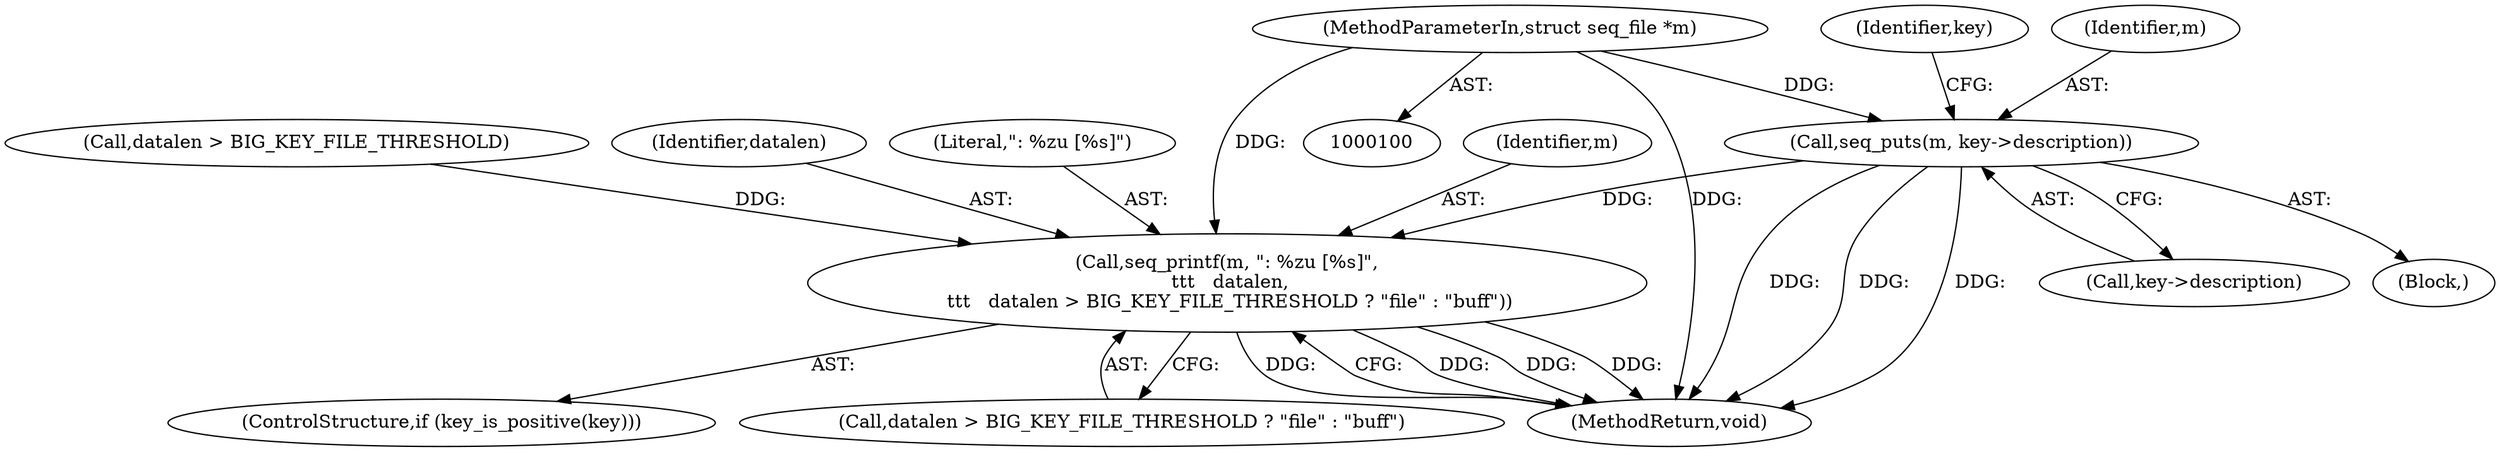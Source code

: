 digraph "0_linux_363b02dab09b3226f3bd1420dad9c72b79a42a76_0@pointer" {
"1000116" [label="(Call,seq_puts(m, key->description))"];
"1000102" [label="(MethodParameterIn,struct seq_file *m)"];
"1000124" [label="(Call,seq_printf(m, \": %zu [%s]\",\n \t\t\t   datalen,\n \t\t\t   datalen > BIG_KEY_FILE_THRESHOLD ? \"file\" : \"buff\"))"];
"1000118" [label="(Call,key->description)"];
"1000121" [label="(ControlStructure,if (key_is_positive(key)))"];
"1000123" [label="(Identifier,key)"];
"1000102" [label="(MethodParameterIn,struct seq_file *m)"];
"1000103" [label="(Block,)"];
"1000126" [label="(Literal,\": %zu [%s]\")"];
"1000125" [label="(Identifier,m)"];
"1000124" [label="(Call,seq_printf(m, \": %zu [%s]\",\n \t\t\t   datalen,\n \t\t\t   datalen > BIG_KEY_FILE_THRESHOLD ? \"file\" : \"buff\"))"];
"1000128" [label="(Call,datalen > BIG_KEY_FILE_THRESHOLD ? \"file\" : \"buff\")"];
"1000116" [label="(Call,seq_puts(m, key->description))"];
"1000129" [label="(Call,datalen > BIG_KEY_FILE_THRESHOLD)"];
"1000117" [label="(Identifier,m)"];
"1000134" [label="(MethodReturn,void)"];
"1000127" [label="(Identifier,datalen)"];
"1000116" -> "1000103"  [label="AST: "];
"1000116" -> "1000118"  [label="CFG: "];
"1000117" -> "1000116"  [label="AST: "];
"1000118" -> "1000116"  [label="AST: "];
"1000123" -> "1000116"  [label="CFG: "];
"1000116" -> "1000134"  [label="DDG: "];
"1000116" -> "1000134"  [label="DDG: "];
"1000116" -> "1000134"  [label="DDG: "];
"1000102" -> "1000116"  [label="DDG: "];
"1000116" -> "1000124"  [label="DDG: "];
"1000102" -> "1000100"  [label="AST: "];
"1000102" -> "1000134"  [label="DDG: "];
"1000102" -> "1000124"  [label="DDG: "];
"1000124" -> "1000121"  [label="AST: "];
"1000124" -> "1000128"  [label="CFG: "];
"1000125" -> "1000124"  [label="AST: "];
"1000126" -> "1000124"  [label="AST: "];
"1000127" -> "1000124"  [label="AST: "];
"1000128" -> "1000124"  [label="AST: "];
"1000134" -> "1000124"  [label="CFG: "];
"1000124" -> "1000134"  [label="DDG: "];
"1000124" -> "1000134"  [label="DDG: "];
"1000124" -> "1000134"  [label="DDG: "];
"1000124" -> "1000134"  [label="DDG: "];
"1000129" -> "1000124"  [label="DDG: "];
}
